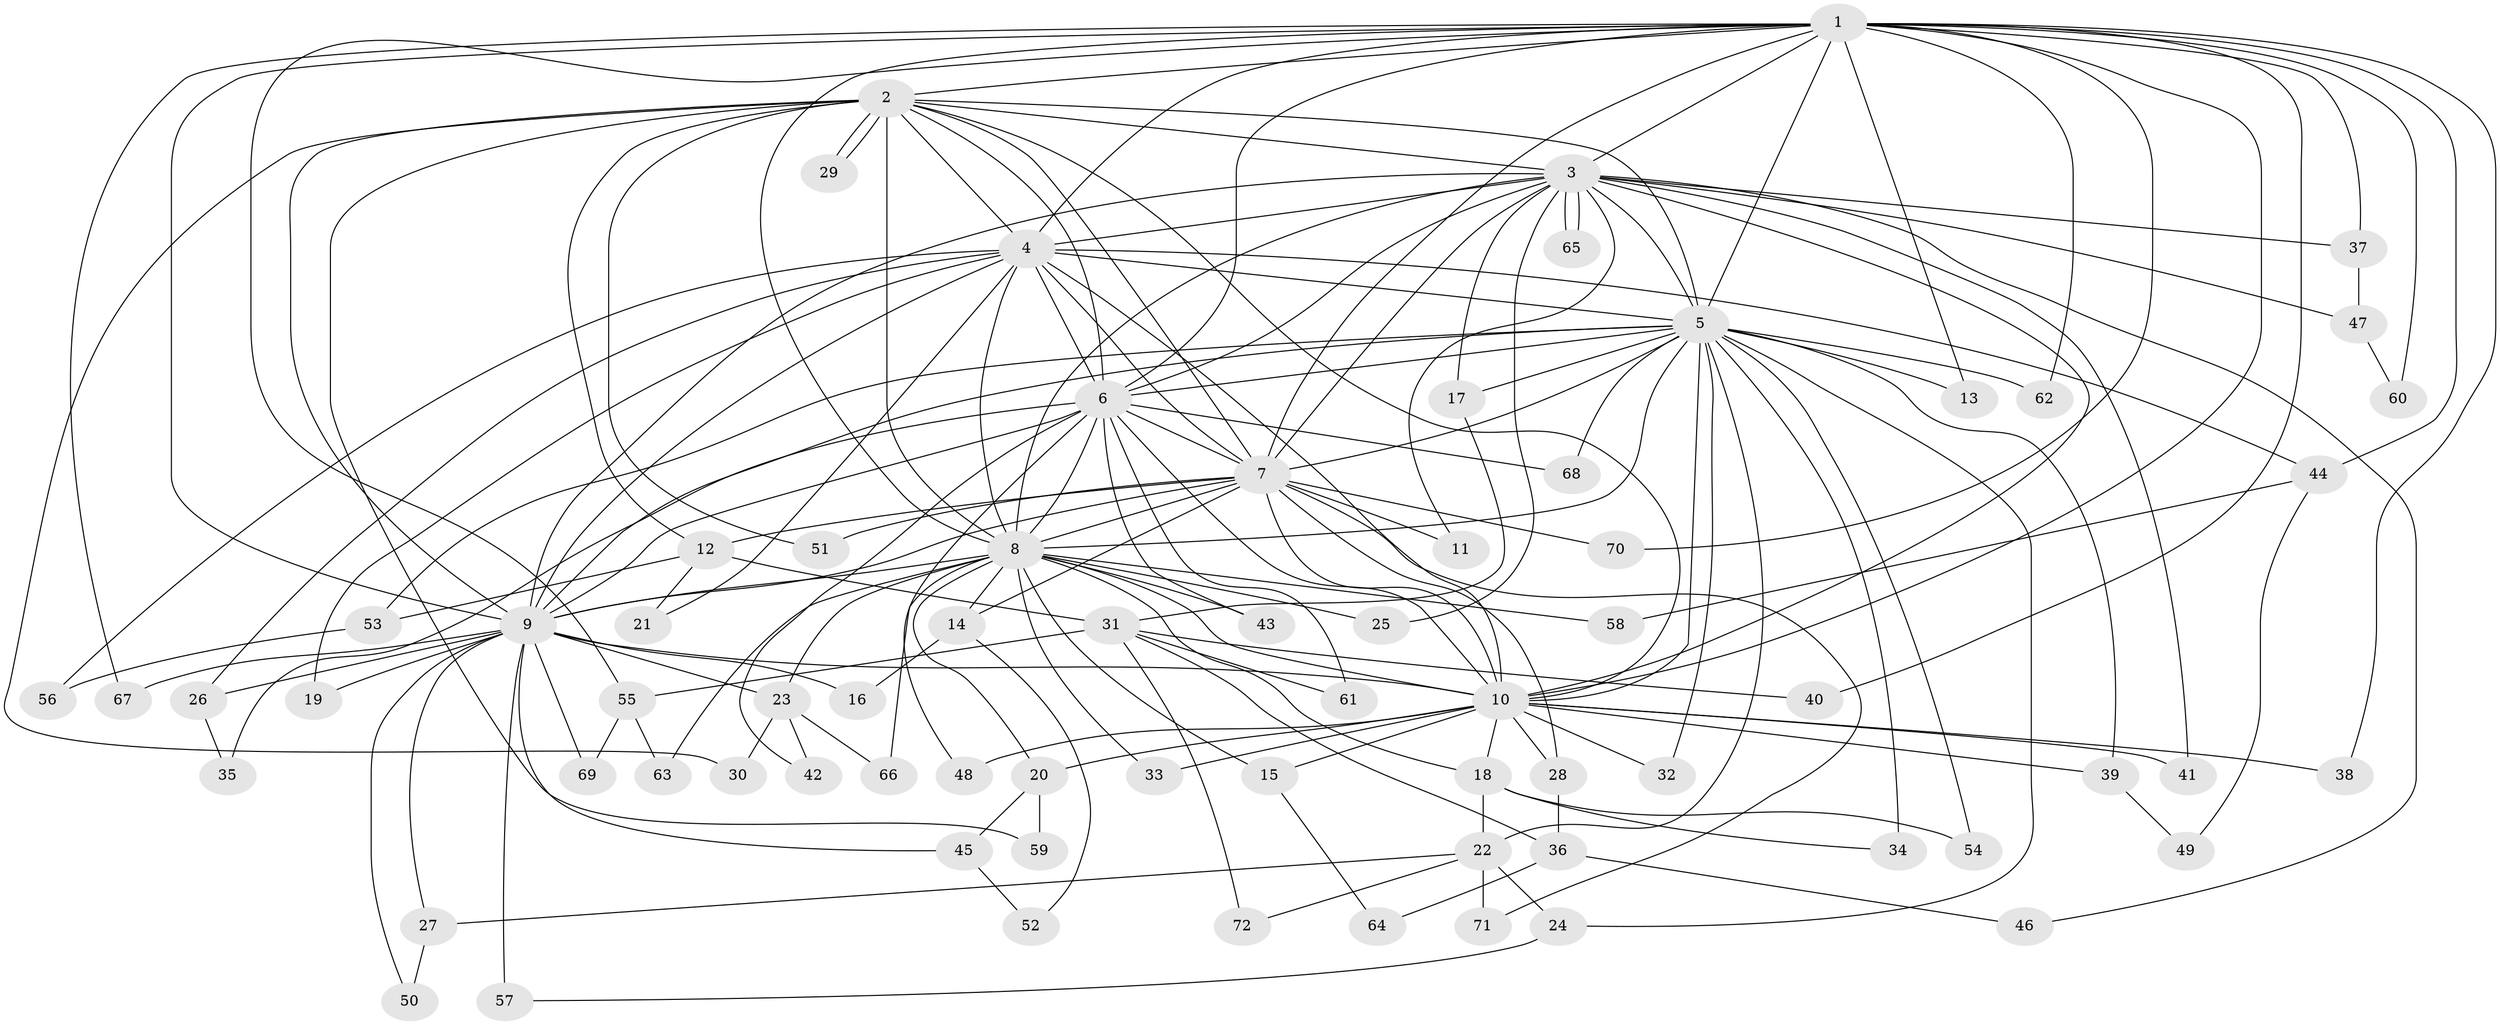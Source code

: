 // coarse degree distribution, {17: 0.038461538461538464, 10: 0.019230769230769232, 25: 0.019230769230769232, 12: 0.019230769230769232, 27: 0.019230769230769232, 13: 0.019230769230769232, 15: 0.019230769230769232, 2: 0.5, 4: 0.11538461538461539, 3: 0.17307692307692307, 9: 0.019230769230769232, 1: 0.019230769230769232, 7: 0.019230769230769232}
// Generated by graph-tools (version 1.1) at 2025/23/03/03/25 07:23:39]
// undirected, 72 vertices, 169 edges
graph export_dot {
graph [start="1"]
  node [color=gray90,style=filled];
  1;
  2;
  3;
  4;
  5;
  6;
  7;
  8;
  9;
  10;
  11;
  12;
  13;
  14;
  15;
  16;
  17;
  18;
  19;
  20;
  21;
  22;
  23;
  24;
  25;
  26;
  27;
  28;
  29;
  30;
  31;
  32;
  33;
  34;
  35;
  36;
  37;
  38;
  39;
  40;
  41;
  42;
  43;
  44;
  45;
  46;
  47;
  48;
  49;
  50;
  51;
  52;
  53;
  54;
  55;
  56;
  57;
  58;
  59;
  60;
  61;
  62;
  63;
  64;
  65;
  66;
  67;
  68;
  69;
  70;
  71;
  72;
  1 -- 2;
  1 -- 3;
  1 -- 4;
  1 -- 5;
  1 -- 6;
  1 -- 7;
  1 -- 8;
  1 -- 9;
  1 -- 10;
  1 -- 13;
  1 -- 37;
  1 -- 38;
  1 -- 40;
  1 -- 44;
  1 -- 55;
  1 -- 60;
  1 -- 62;
  1 -- 67;
  1 -- 70;
  2 -- 3;
  2 -- 4;
  2 -- 5;
  2 -- 6;
  2 -- 7;
  2 -- 8;
  2 -- 9;
  2 -- 10;
  2 -- 12;
  2 -- 29;
  2 -- 29;
  2 -- 30;
  2 -- 51;
  2 -- 59;
  3 -- 4;
  3 -- 5;
  3 -- 6;
  3 -- 7;
  3 -- 8;
  3 -- 9;
  3 -- 10;
  3 -- 11;
  3 -- 17;
  3 -- 25;
  3 -- 37;
  3 -- 41;
  3 -- 46;
  3 -- 47;
  3 -- 65;
  3 -- 65;
  4 -- 5;
  4 -- 6;
  4 -- 7;
  4 -- 8;
  4 -- 9;
  4 -- 10;
  4 -- 19;
  4 -- 21;
  4 -- 26;
  4 -- 44;
  4 -- 56;
  5 -- 6;
  5 -- 7;
  5 -- 8;
  5 -- 9;
  5 -- 10;
  5 -- 13;
  5 -- 17;
  5 -- 22;
  5 -- 24;
  5 -- 32;
  5 -- 34;
  5 -- 39;
  5 -- 53;
  5 -- 54;
  5 -- 62;
  5 -- 68;
  6 -- 7;
  6 -- 8;
  6 -- 9;
  6 -- 10;
  6 -- 35;
  6 -- 42;
  6 -- 43;
  6 -- 48;
  6 -- 61;
  6 -- 68;
  7 -- 8;
  7 -- 9;
  7 -- 10;
  7 -- 11;
  7 -- 12;
  7 -- 14;
  7 -- 28;
  7 -- 51;
  7 -- 70;
  7 -- 71;
  8 -- 9;
  8 -- 10;
  8 -- 14;
  8 -- 15;
  8 -- 18;
  8 -- 20;
  8 -- 23;
  8 -- 25;
  8 -- 33;
  8 -- 43;
  8 -- 58;
  8 -- 63;
  8 -- 66;
  9 -- 10;
  9 -- 16;
  9 -- 19;
  9 -- 23;
  9 -- 26;
  9 -- 27;
  9 -- 45;
  9 -- 50;
  9 -- 57;
  9 -- 67;
  9 -- 69;
  10 -- 15;
  10 -- 18;
  10 -- 20;
  10 -- 28;
  10 -- 32;
  10 -- 33;
  10 -- 38;
  10 -- 39;
  10 -- 41;
  10 -- 48;
  12 -- 21;
  12 -- 31;
  12 -- 53;
  14 -- 16;
  14 -- 52;
  15 -- 64;
  17 -- 31;
  18 -- 22;
  18 -- 34;
  18 -- 54;
  20 -- 45;
  20 -- 59;
  22 -- 24;
  22 -- 27;
  22 -- 71;
  22 -- 72;
  23 -- 30;
  23 -- 42;
  23 -- 66;
  24 -- 57;
  26 -- 35;
  27 -- 50;
  28 -- 36;
  31 -- 36;
  31 -- 40;
  31 -- 55;
  31 -- 61;
  31 -- 72;
  36 -- 46;
  36 -- 64;
  37 -- 47;
  39 -- 49;
  44 -- 49;
  44 -- 58;
  45 -- 52;
  47 -- 60;
  53 -- 56;
  55 -- 63;
  55 -- 69;
}
